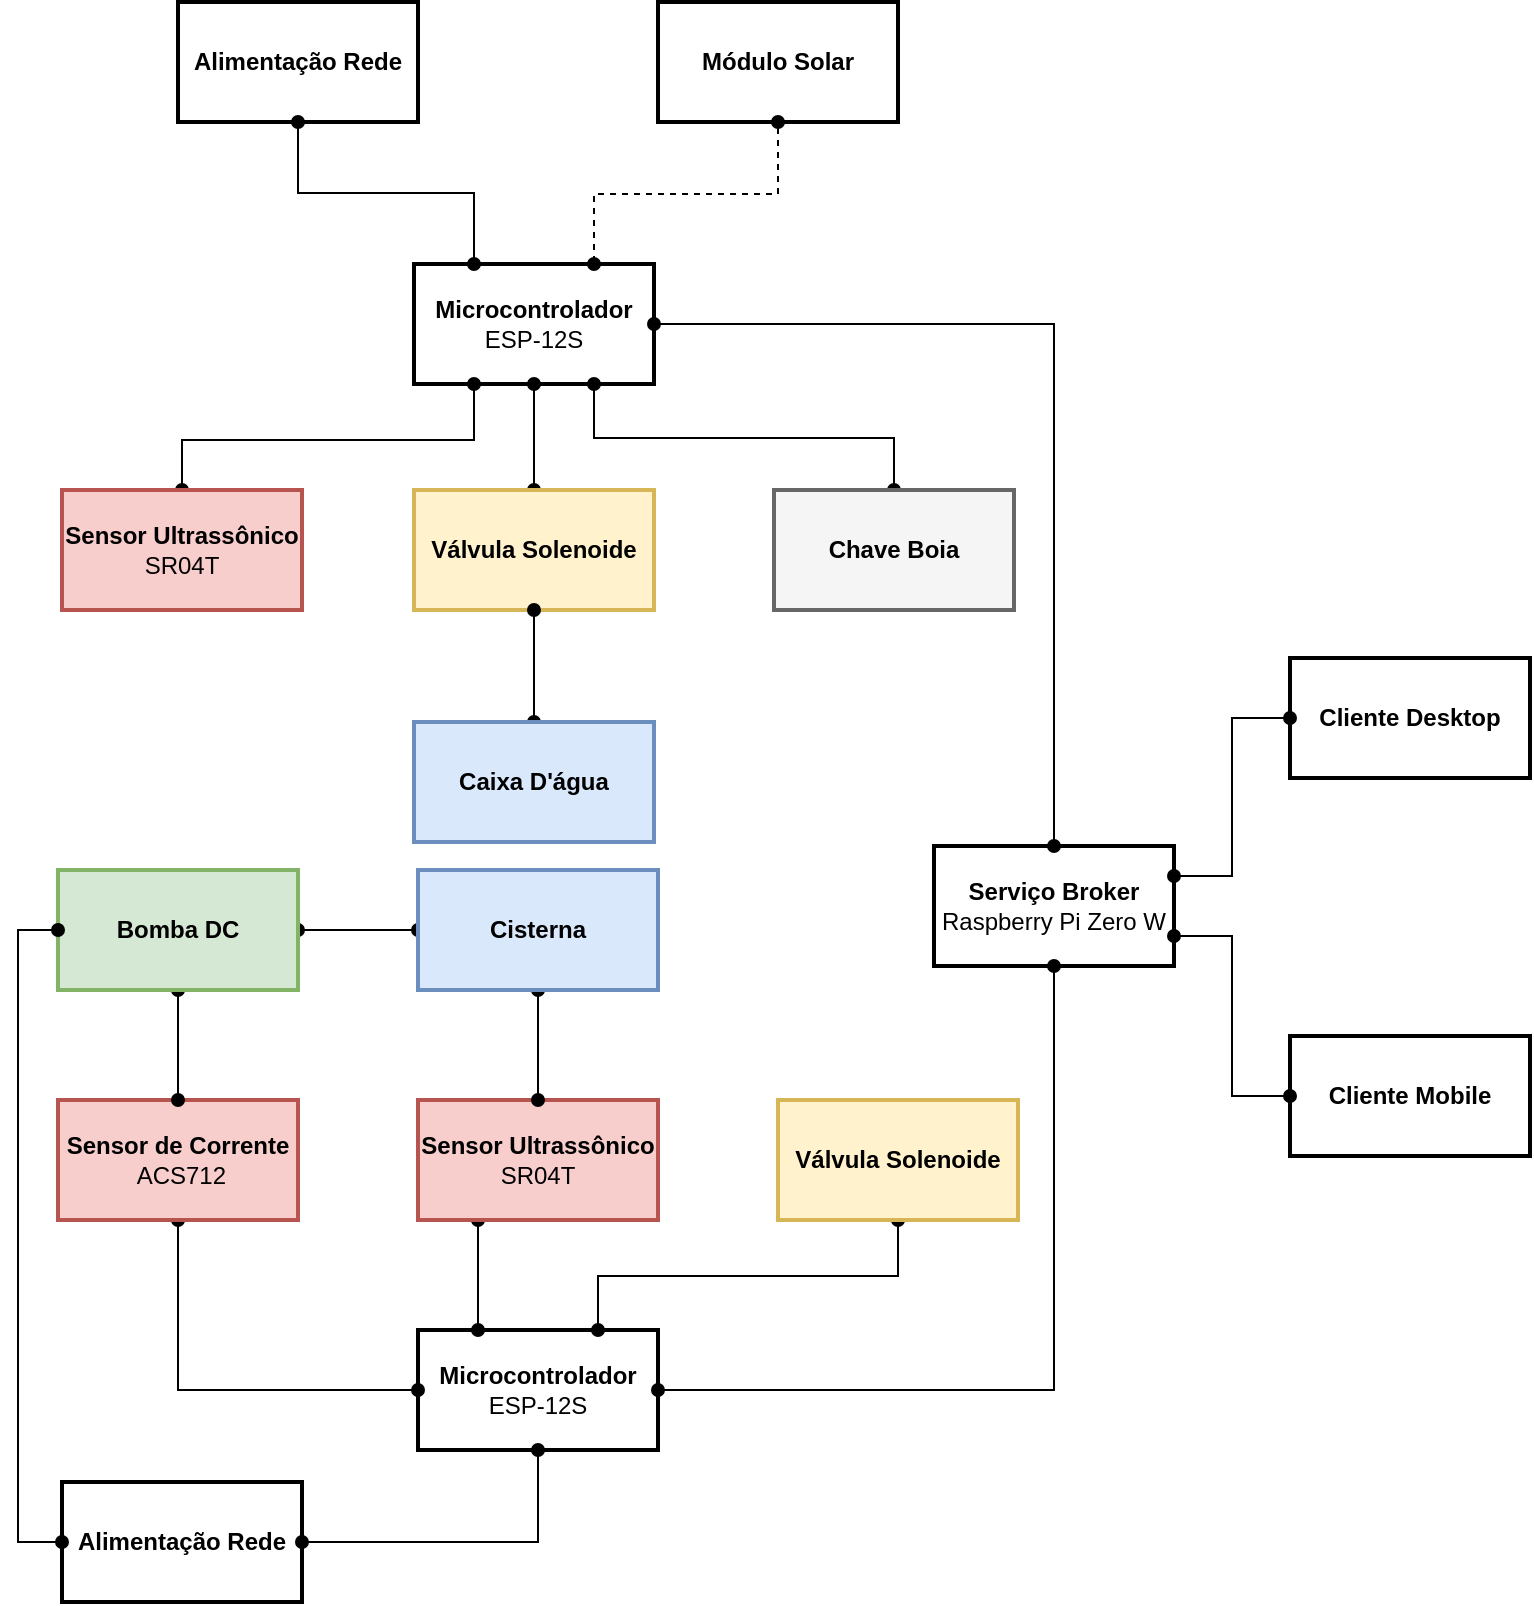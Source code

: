 <mxfile version="15.9.4" type="device"><diagram id="qmlTENLvC8Ycb70wD6CG" name="Page-1"><mxGraphModel dx="1422" dy="804" grid="0" gridSize="10" guides="1" tooltips="1" connect="1" arrows="1" fold="1" page="1" pageScale="1" pageWidth="1169" pageHeight="827" background="#FFFFFF" math="0" shadow="0"><root><mxCell id="0"/><mxCell id="1" parent="0"/><mxCell id="51" style="edgeStyle=orthogonalEdgeStyle;rounded=0;orthogonalLoop=1;jettySize=auto;html=1;entryX=0.25;entryY=0;entryDx=0;entryDy=0;startArrow=oval;startFill=1;endArrow=oval;endFill=1;strokeColor=#000000;" parent="1" source="3" target="4" edge="1"><mxGeometry relative="1" as="geometry"/></mxCell><mxCell id="3" value="&lt;font color=&quot;#000000&quot;&gt;&lt;b&gt;Alimentação Rede&lt;/b&gt;&lt;/font&gt;" style="rounded=0;whiteSpace=wrap;html=1;fillColor=none;strokeColor=#000000;strokeWidth=2;" parent="1" vertex="1"><mxGeometry x="122" y="9" width="120" height="60" as="geometry"/></mxCell><mxCell id="29" value="" style="edgeStyle=orthogonalEdgeStyle;rounded=0;orthogonalLoop=1;jettySize=auto;html=1;startArrow=oval;startFill=1;endArrow=oval;endFill=1;strokeColor=#000000;" parent="1" source="4" target="9" edge="1"><mxGeometry relative="1" as="geometry"/></mxCell><mxCell id="50" style="edgeStyle=orthogonalEdgeStyle;rounded=0;orthogonalLoop=1;jettySize=auto;html=1;entryX=0.5;entryY=0;entryDx=0;entryDy=0;startArrow=oval;startFill=1;endArrow=oval;endFill=1;strokeColor=#000000;" parent="1" source="4" target="17" edge="1"><mxGeometry relative="1" as="geometry"/></mxCell><mxCell id="4" value="&lt;font color=&quot;#000000&quot;&gt;&lt;b&gt;Microcontrolador&lt;/b&gt; ESP-12S&lt;/font&gt;" style="rounded=0;whiteSpace=wrap;html=1;fillColor=none;strokeColor=#000000;strokeWidth=2;" parent="1" vertex="1"><mxGeometry x="240" y="140" width="120" height="60" as="geometry"/></mxCell><mxCell id="47" style="edgeStyle=orthogonalEdgeStyle;rounded=0;orthogonalLoop=1;jettySize=auto;html=1;entryX=0.25;entryY=0;entryDx=0;entryDy=0;startArrow=oval;startFill=1;endArrow=oval;endFill=1;strokeColor=#000000;exitX=0.25;exitY=1;exitDx=0;exitDy=0;" parent="1" source="5" target="6" edge="1"><mxGeometry relative="1" as="geometry"/></mxCell><mxCell id="5" value="&lt;font color=&quot;#000000&quot;&gt;&lt;b&gt;Sensor Ultrassônico&lt;/b&gt; SR04T&lt;/font&gt;" style="rounded=0;whiteSpace=wrap;html=1;fillColor=#f8cecc;strokeColor=#b85450;strokeWidth=2;" parent="1" vertex="1"><mxGeometry x="242" y="558" width="120" height="60" as="geometry"/></mxCell><mxCell id="49" value="" style="edgeStyle=orthogonalEdgeStyle;rounded=0;orthogonalLoop=1;jettySize=auto;html=1;entryX=0.5;entryY=1;entryDx=0;entryDy=0;startArrow=oval;startFill=1;endArrow=oval;endFill=1;strokeColor=#000000;" parent="1" source="6" target="17" edge="1"><mxGeometry x="0.539" y="-52" relative="1" as="geometry"><mxPoint as="offset"/></mxGeometry></mxCell><mxCell id="6" value="&lt;b style=&quot;color: rgb(0 , 0 , 0)&quot;&gt;Microcontrolador&lt;br&gt;&lt;/b&gt;&lt;span style=&quot;color: rgb(0 , 0 , 0)&quot;&gt;ESP-12S&lt;/span&gt;" style="rounded=0;whiteSpace=wrap;html=1;fillColor=none;strokeColor=#000000;strokeWidth=2;" parent="1" vertex="1"><mxGeometry x="242" y="673" width="120" height="60" as="geometry"/></mxCell><mxCell id="44" style="edgeStyle=orthogonalEdgeStyle;rounded=0;orthogonalLoop=1;jettySize=auto;html=1;entryX=0;entryY=0.5;entryDx=0;entryDy=0;startArrow=oval;startFill=1;endArrow=oval;endFill=1;strokeColor=#000000;exitX=0.5;exitY=1;exitDx=0;exitDy=0;" parent="1" source="7" target="6" edge="1"><mxGeometry relative="1" as="geometry"/></mxCell><mxCell id="7" value="&lt;b style=&quot;color: rgb(0 , 0 , 0)&quot;&gt;Sensor de Corrente&lt;br&gt;&lt;/b&gt;&lt;span style=&quot;color: rgb(0 , 0 , 0)&quot;&gt;&amp;nbsp;ACS712&lt;/span&gt;" style="rounded=0;whiteSpace=wrap;html=1;fillColor=#f8cecc;strokeColor=#b85450;strokeWidth=2;" parent="1" vertex="1"><mxGeometry x="62" y="558" width="120" height="60" as="geometry"/></mxCell><mxCell id="48" style="edgeStyle=orthogonalEdgeStyle;rounded=0;orthogonalLoop=1;jettySize=auto;html=1;entryX=0.75;entryY=0;entryDx=0;entryDy=0;startArrow=oval;startFill=1;endArrow=oval;endFill=1;strokeColor=#000000;" parent="1" source="8" target="6" edge="1"><mxGeometry relative="1" as="geometry"><Array as="points"><mxPoint x="482" y="646"/><mxPoint x="332" y="646"/></Array></mxGeometry></mxCell><mxCell id="8" value="&lt;font color=&quot;#000000&quot;&gt;&lt;b&gt;Válvula Solenoide&lt;/b&gt;&lt;/font&gt;" style="rounded=0;whiteSpace=wrap;html=1;fillColor=#fff2cc;strokeColor=#d6b656;strokeWidth=2;" parent="1" vertex="1"><mxGeometry x="422" y="558" width="120" height="60" as="geometry"/></mxCell><mxCell id="9" value="&lt;font color=&quot;#000000&quot;&gt;&lt;b&gt;Válvula Solenoide&lt;/b&gt;&lt;/font&gt;" style="rounded=0;whiteSpace=wrap;html=1;fillColor=#fff2cc;strokeColor=#d6b656;strokeWidth=2;" parent="1" vertex="1"><mxGeometry x="240" y="253" width="120" height="60" as="geometry"/></mxCell><mxCell id="37" style="edgeStyle=orthogonalEdgeStyle;rounded=0;orthogonalLoop=1;jettySize=auto;html=1;entryX=0.75;entryY=1;entryDx=0;entryDy=0;startArrow=oval;startFill=1;endArrow=oval;endFill=1;strokeColor=#000000;" parent="1" source="10" target="4" edge="1"><mxGeometry relative="1" as="geometry"><Array as="points"><mxPoint x="480" y="227"/><mxPoint x="330" y="227"/></Array></mxGeometry></mxCell><mxCell id="10" value="&lt;font color=&quot;#000000&quot;&gt;&lt;b&gt;Chave Boia&lt;/b&gt;&lt;/font&gt;" style="rounded=0;whiteSpace=wrap;html=1;fillColor=#f5f5f5;strokeColor=#666666;strokeWidth=2;fontColor=#333333;" parent="1" vertex="1"><mxGeometry x="420" y="253" width="120" height="60" as="geometry"/></mxCell><mxCell id="36" style="edgeStyle=orthogonalEdgeStyle;rounded=0;orthogonalLoop=1;jettySize=auto;html=1;entryX=0.25;entryY=1;entryDx=0;entryDy=0;startArrow=oval;startFill=1;endArrow=oval;endFill=1;strokeColor=#000000;" parent="1" source="11" target="4" edge="1"><mxGeometry relative="1" as="geometry"><Array as="points"><mxPoint x="124" y="228"/><mxPoint x="270" y="228"/></Array></mxGeometry></mxCell><mxCell id="11" value="&lt;font color=&quot;#000000&quot;&gt;&lt;b&gt;Sensor Ultrassônico&lt;/b&gt; SR04T&lt;/font&gt;" style="rounded=0;whiteSpace=wrap;html=1;fillColor=#f8cecc;strokeColor=#b85450;strokeWidth=2;" parent="1" vertex="1"><mxGeometry x="64" y="253" width="120" height="60" as="geometry"/></mxCell><mxCell id="40" value="" style="edgeStyle=orthogonalEdgeStyle;rounded=0;orthogonalLoop=1;jettySize=auto;html=1;startArrow=oval;startFill=1;endArrow=oval;endFill=1;strokeColor=#000000;" parent="1" source="12" target="16" edge="1"><mxGeometry relative="1" as="geometry"/></mxCell><mxCell id="42" value="" style="edgeStyle=orthogonalEdgeStyle;rounded=0;orthogonalLoop=1;jettySize=auto;html=1;startArrow=oval;startFill=1;endArrow=oval;endFill=1;strokeColor=#000000;" parent="1" source="12" target="5" edge="1"><mxGeometry relative="1" as="geometry"/></mxCell><mxCell id="12" value="&lt;font color=&quot;#000000&quot;&gt;&lt;b&gt;Cisterna&lt;/b&gt;&lt;/font&gt;" style="rounded=0;whiteSpace=wrap;html=1;fillColor=#dae8fc;strokeColor=#6c8ebf;strokeWidth=2;" parent="1" vertex="1"><mxGeometry x="242" y="443" width="120" height="60" as="geometry"/></mxCell><mxCell id="35" value="" style="edgeStyle=orthogonalEdgeStyle;rounded=0;orthogonalLoop=1;jettySize=auto;html=1;startArrow=oval;startFill=1;endArrow=oval;endFill=1;strokeColor=#000000;" parent="1" source="13" target="9" edge="1"><mxGeometry relative="1" as="geometry"/></mxCell><mxCell id="13" value="&lt;font color=&quot;#000000&quot;&gt;&lt;b&gt;Caixa D'água&lt;/b&gt;&lt;/font&gt;" style="rounded=0;whiteSpace=wrap;html=1;fillColor=#dae8fc;strokeColor=#6c8ebf;strokeWidth=2;" parent="1" vertex="1"><mxGeometry x="240" y="369" width="120" height="60" as="geometry"/></mxCell><mxCell id="52" style="edgeStyle=orthogonalEdgeStyle;rounded=0;orthogonalLoop=1;jettySize=auto;html=1;entryX=0.75;entryY=0;entryDx=0;entryDy=0;startArrow=oval;startFill=1;endArrow=oval;endFill=1;strokeColor=#000000;dashed=1;" parent="1" source="14" target="4" edge="1"><mxGeometry relative="1" as="geometry"><Array as="points"><mxPoint x="422" y="105"/><mxPoint x="330" y="105"/></Array></mxGeometry></mxCell><mxCell id="14" value="&lt;font color=&quot;#000000&quot;&gt;&lt;b&gt;Módulo Solar&lt;/b&gt;&lt;/font&gt;" style="rounded=0;whiteSpace=wrap;html=1;fillColor=none;strokeColor=#000000;strokeWidth=2;" parent="1" vertex="1"><mxGeometry x="362" y="9" width="120" height="60" as="geometry"/></mxCell><mxCell id="43" value="" style="edgeStyle=orthogonalEdgeStyle;rounded=0;orthogonalLoop=1;jettySize=auto;html=1;startArrow=oval;startFill=1;endArrow=oval;endFill=1;strokeColor=#000000;" parent="1" source="16" target="7" edge="1"><mxGeometry relative="1" as="geometry"/></mxCell><mxCell id="16" value="&lt;font color=&quot;#000000&quot;&gt;&lt;b&gt;Bomba DC&lt;/b&gt;&lt;/font&gt;" style="rounded=0;whiteSpace=wrap;html=1;fillColor=#d5e8d4;strokeColor=#82b366;strokeWidth=2;" parent="1" vertex="1"><mxGeometry x="62" y="443" width="120" height="60" as="geometry"/></mxCell><mxCell id="55" style="edgeStyle=orthogonalEdgeStyle;rounded=0;orthogonalLoop=1;jettySize=auto;html=1;exitX=1;exitY=0.75;exitDx=0;exitDy=0;entryX=0;entryY=0.5;entryDx=0;entryDy=0;startArrow=oval;startFill=1;endArrow=oval;endFill=1;strokeColor=#000000;" parent="1" source="17" target="54" edge="1"><mxGeometry relative="1" as="geometry"/></mxCell><mxCell id="56" style="edgeStyle=orthogonalEdgeStyle;rounded=0;orthogonalLoop=1;jettySize=auto;html=1;exitX=1;exitY=0.25;exitDx=0;exitDy=0;entryX=0;entryY=0.5;entryDx=0;entryDy=0;startArrow=oval;startFill=1;endArrow=oval;endFill=1;strokeColor=#000000;" parent="1" source="17" target="53" edge="1"><mxGeometry relative="1" as="geometry"/></mxCell><mxCell id="17" value="&lt;font color=&quot;#000000&quot;&gt;&lt;b&gt;Serviço Broker&lt;/b&gt;&lt;br&gt;Raspberry Pi Zero W&lt;br&gt;&lt;/font&gt;" style="rounded=0;whiteSpace=wrap;html=1;fillColor=none;strokeColor=#000000;strokeWidth=2;" parent="1" vertex="1"><mxGeometry x="500" y="431" width="120" height="60" as="geometry"/></mxCell><mxCell id="53" value="&lt;font color=&quot;#000000&quot;&gt;&lt;b&gt;Cliente Desktop&lt;/b&gt;&lt;br&gt;&lt;/font&gt;" style="rounded=0;whiteSpace=wrap;html=1;fillColor=none;strokeColor=#000000;strokeWidth=2;" parent="1" vertex="1"><mxGeometry x="678" y="337" width="120" height="60" as="geometry"/></mxCell><mxCell id="54" value="&lt;font color=&quot;#000000&quot;&gt;&lt;b&gt;Cliente Mobile&lt;/b&gt;&lt;br&gt;&lt;/font&gt;" style="rounded=0;whiteSpace=wrap;html=1;fillColor=none;strokeColor=#000000;strokeWidth=2;" parent="1" vertex="1"><mxGeometry x="678" y="526" width="120" height="60" as="geometry"/></mxCell><mxCell id="61" style="edgeStyle=orthogonalEdgeStyle;rounded=0;orthogonalLoop=1;jettySize=auto;html=1;entryX=0;entryY=0.5;entryDx=0;entryDy=0;startArrow=oval;startFill=1;strokeColor=#000000;endArrow=oval;endFill=1;" parent="1" source="60" target="16" edge="1"><mxGeometry relative="1" as="geometry"><Array as="points"><mxPoint x="42" y="779"/><mxPoint x="42" y="473"/></Array></mxGeometry></mxCell><mxCell id="62" style="edgeStyle=orthogonalEdgeStyle;rounded=0;orthogonalLoop=1;jettySize=auto;html=1;entryX=0.5;entryY=1;entryDx=0;entryDy=0;startArrow=oval;startFill=1;endArrow=oval;endFill=1;strokeColor=#000000;" parent="1" source="60" target="6" edge="1"><mxGeometry relative="1" as="geometry"/></mxCell><mxCell id="60" value="&lt;font color=&quot;#000000&quot;&gt;&lt;b&gt;Alimentação Rede&lt;/b&gt;&lt;/font&gt;" style="rounded=0;whiteSpace=wrap;html=1;fillColor=none;strokeColor=#000000;strokeWidth=2;" parent="1" vertex="1"><mxGeometry x="64" y="749" width="120" height="60" as="geometry"/></mxCell></root></mxGraphModel></diagram></mxfile>